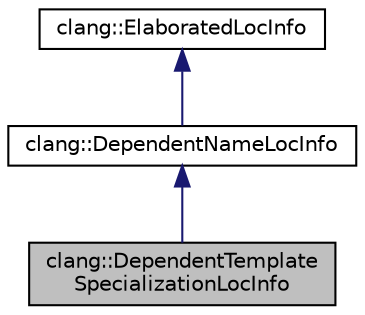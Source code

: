 digraph "clang::DependentTemplateSpecializationLocInfo"
{
 // LATEX_PDF_SIZE
  bgcolor="transparent";
  edge [fontname="Helvetica",fontsize="10",labelfontname="Helvetica",labelfontsize="10"];
  node [fontname="Helvetica",fontsize="10",shape=record];
  Node1 [label="clang::DependentTemplate\lSpecializationLocInfo",height=0.2,width=0.4,color="black", fillcolor="grey75", style="filled", fontcolor="black",tooltip=" "];
  Node2 -> Node1 [dir="back",color="midnightblue",fontsize="10",style="solid",fontname="Helvetica"];
  Node2 [label="clang::DependentNameLocInfo",height=0.2,width=0.4,color="black",URL="$structclang_1_1DependentNameLocInfo.html",tooltip=" "];
  Node3 -> Node2 [dir="back",color="midnightblue",fontsize="10",style="solid",fontname="Helvetica"];
  Node3 [label="clang::ElaboratedLocInfo",height=0.2,width=0.4,color="black",URL="$structclang_1_1ElaboratedLocInfo.html",tooltip=" "];
}
